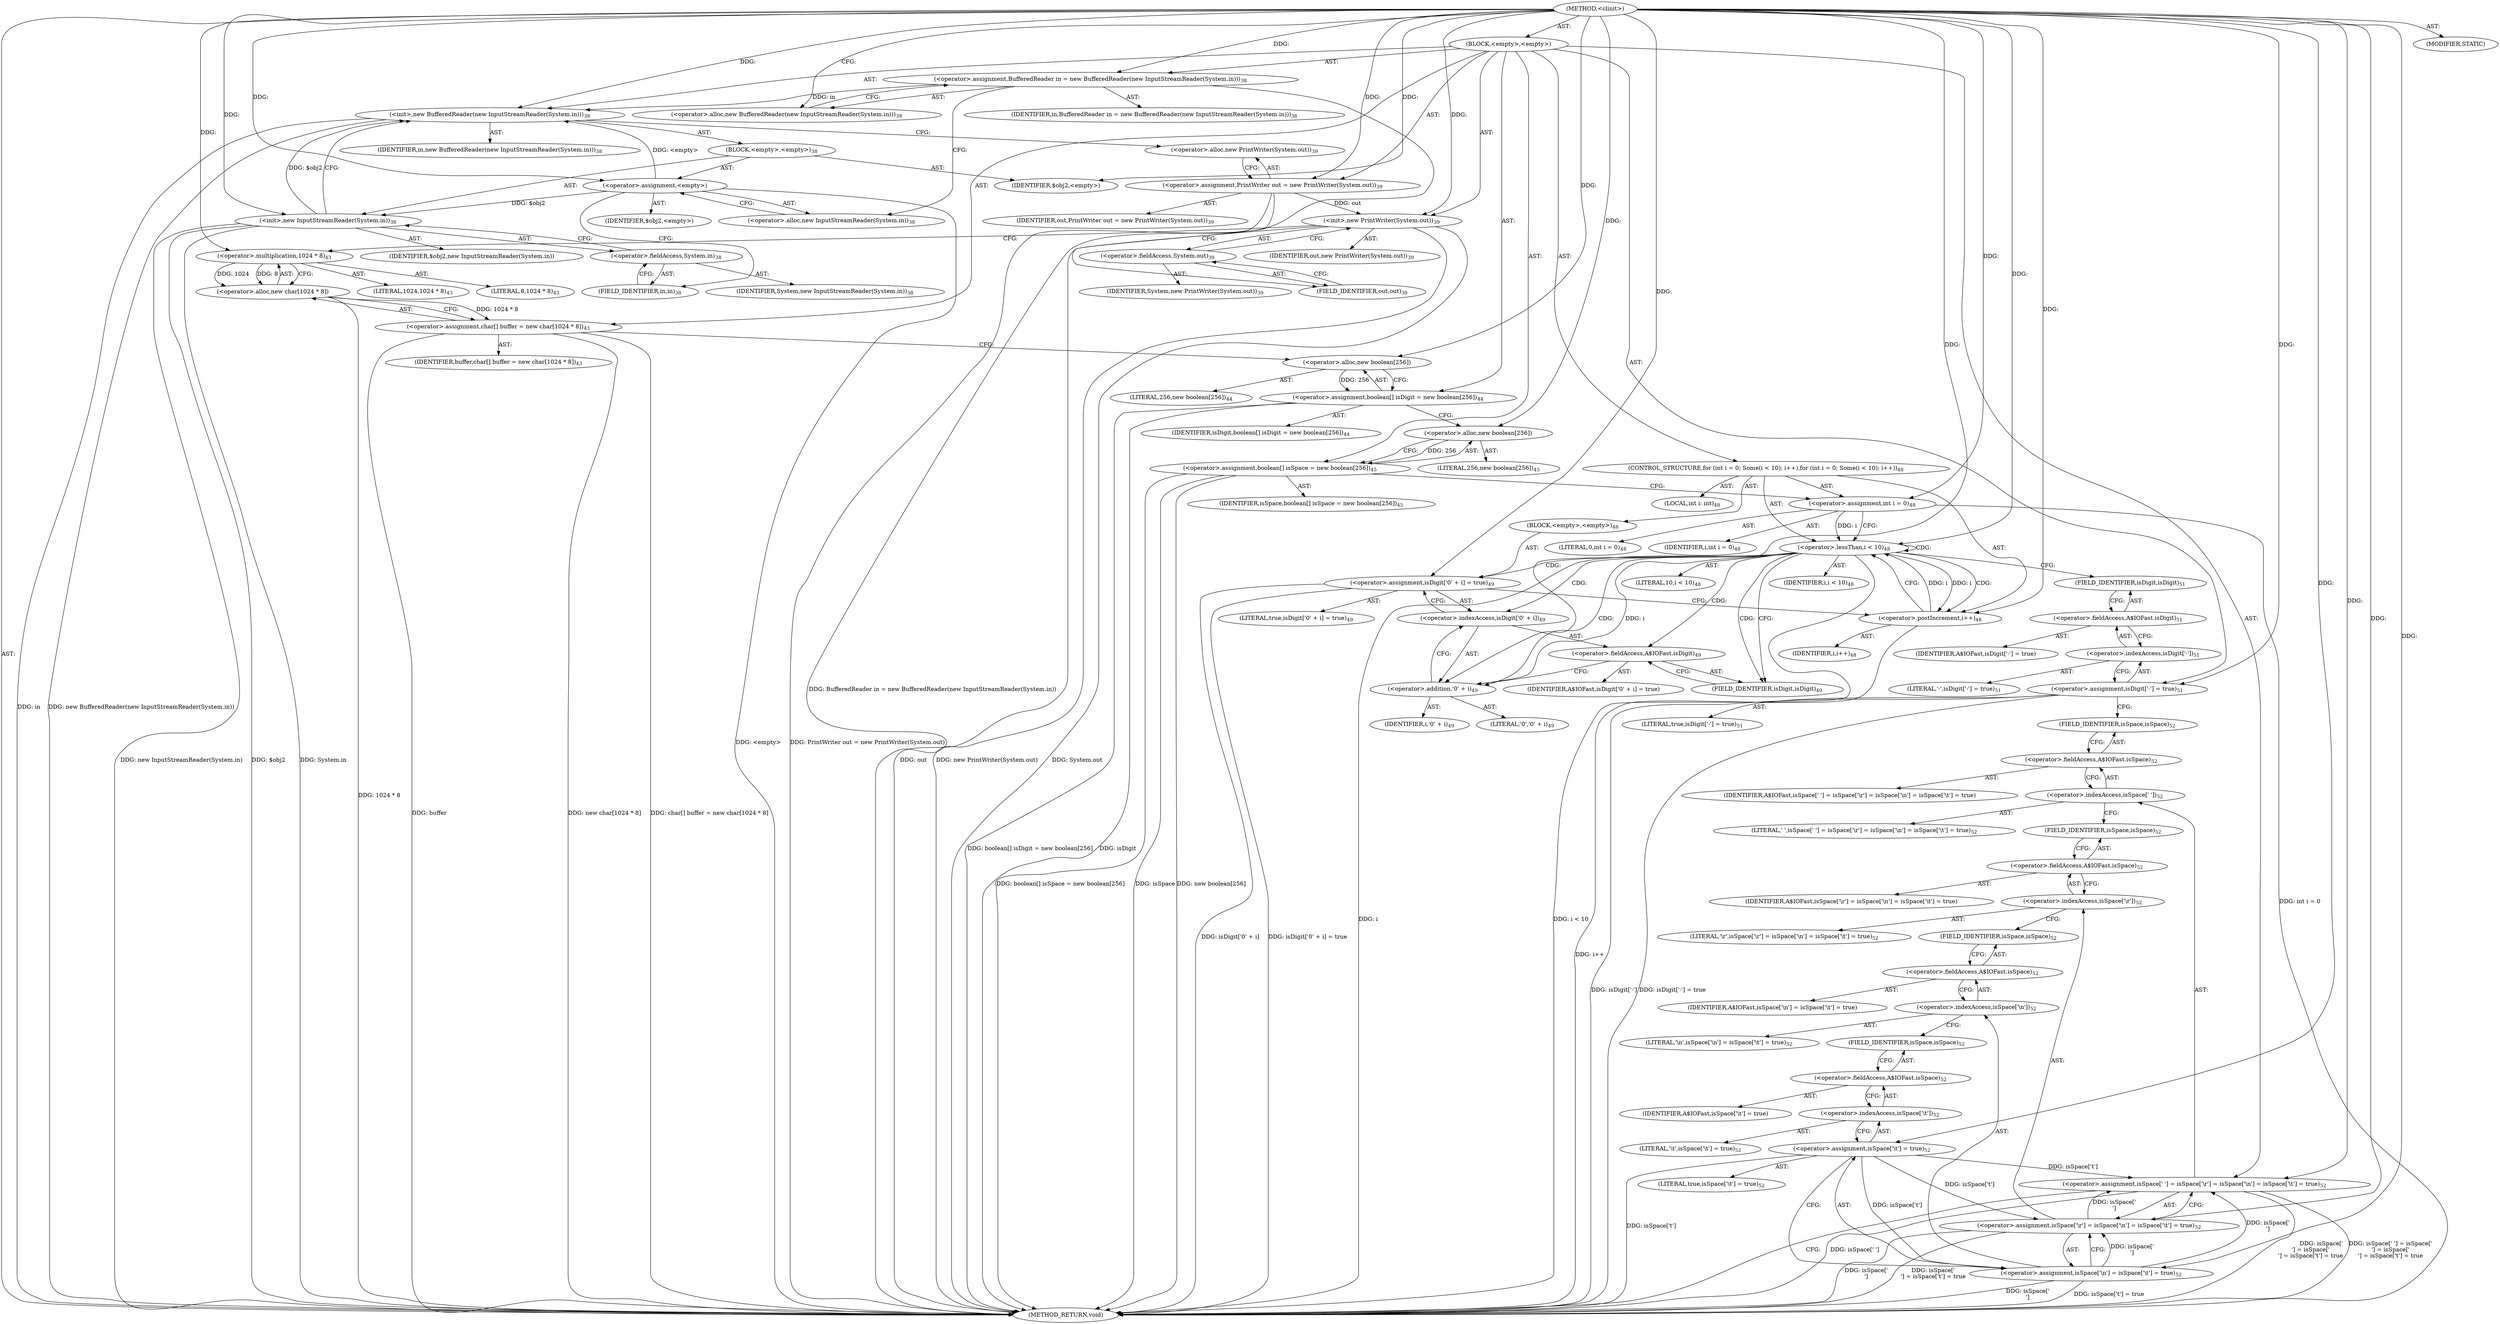 digraph "&lt;clinit&gt;" {  
"347" [label = <(METHOD,&lt;clinit&gt;)> ]
"348" [label = <(BLOCK,&lt;empty&gt;,&lt;empty&gt;)> ]
"349" [label = <(&lt;operator&gt;.assignment,BufferedReader in = new BufferedReader(new InputStreamReader(System.in)))<SUB>38</SUB>> ]
"350" [label = <(IDENTIFIER,in,BufferedReader in = new BufferedReader(new InputStreamReader(System.in)))<SUB>38</SUB>> ]
"351" [label = <(&lt;operator&gt;.alloc,new BufferedReader(new InputStreamReader(System.in)))<SUB>38</SUB>> ]
"352" [label = <(&lt;init&gt;,new BufferedReader(new InputStreamReader(System.in)))<SUB>38</SUB>> ]
"5" [label = <(IDENTIFIER,in,new BufferedReader(new InputStreamReader(System.in)))<SUB>38</SUB>> ]
"353" [label = <(BLOCK,&lt;empty&gt;,&lt;empty&gt;)<SUB>38</SUB>> ]
"354" [label = <(&lt;operator&gt;.assignment,&lt;empty&gt;)> ]
"355" [label = <(IDENTIFIER,$obj2,&lt;empty&gt;)> ]
"356" [label = <(&lt;operator&gt;.alloc,new InputStreamReader(System.in))<SUB>38</SUB>> ]
"357" [label = <(&lt;init&gt;,new InputStreamReader(System.in))<SUB>38</SUB>> ]
"358" [label = <(IDENTIFIER,$obj2,new InputStreamReader(System.in))> ]
"359" [label = <(&lt;operator&gt;.fieldAccess,System.in)<SUB>38</SUB>> ]
"360" [label = <(IDENTIFIER,System,new InputStreamReader(System.in))<SUB>38</SUB>> ]
"361" [label = <(FIELD_IDENTIFIER,in,in)<SUB>38</SUB>> ]
"362" [label = <(IDENTIFIER,$obj2,&lt;empty&gt;)> ]
"363" [label = <(&lt;operator&gt;.assignment,PrintWriter out = new PrintWriter(System.out))<SUB>39</SUB>> ]
"364" [label = <(IDENTIFIER,out,PrintWriter out = new PrintWriter(System.out))<SUB>39</SUB>> ]
"365" [label = <(&lt;operator&gt;.alloc,new PrintWriter(System.out))<SUB>39</SUB>> ]
"366" [label = <(&lt;init&gt;,new PrintWriter(System.out))<SUB>39</SUB>> ]
"7" [label = <(IDENTIFIER,out,new PrintWriter(System.out))<SUB>39</SUB>> ]
"367" [label = <(&lt;operator&gt;.fieldAccess,System.out)<SUB>39</SUB>> ]
"368" [label = <(IDENTIFIER,System,new PrintWriter(System.out))<SUB>39</SUB>> ]
"369" [label = <(FIELD_IDENTIFIER,out,out)<SUB>39</SUB>> ]
"370" [label = <(&lt;operator&gt;.assignment,char[] buffer = new char[1024 * 8])<SUB>43</SUB>> ]
"371" [label = <(IDENTIFIER,buffer,char[] buffer = new char[1024 * 8])<SUB>43</SUB>> ]
"372" [label = <(&lt;operator&gt;.alloc,new char[1024 * 8])> ]
"373" [label = <(&lt;operator&gt;.multiplication,1024 * 8)<SUB>43</SUB>> ]
"374" [label = <(LITERAL,1024,1024 * 8)<SUB>43</SUB>> ]
"375" [label = <(LITERAL,8,1024 * 8)<SUB>43</SUB>> ]
"376" [label = <(&lt;operator&gt;.assignment,boolean[] isDigit = new boolean[256])<SUB>44</SUB>> ]
"377" [label = <(IDENTIFIER,isDigit,boolean[] isDigit = new boolean[256])<SUB>44</SUB>> ]
"378" [label = <(&lt;operator&gt;.alloc,new boolean[256])> ]
"379" [label = <(LITERAL,256,new boolean[256])<SUB>44</SUB>> ]
"380" [label = <(&lt;operator&gt;.assignment,boolean[] isSpace = new boolean[256])<SUB>45</SUB>> ]
"381" [label = <(IDENTIFIER,isSpace,boolean[] isSpace = new boolean[256])<SUB>45</SUB>> ]
"382" [label = <(&lt;operator&gt;.alloc,new boolean[256])> ]
"383" [label = <(LITERAL,256,new boolean[256])<SUB>45</SUB>> ]
"384" [label = <(CONTROL_STRUCTURE,for (int i = 0; Some(i &lt; 10); i++),for (int i = 0; Some(i &lt; 10); i++))<SUB>48</SUB>> ]
"385" [label = <(LOCAL,int i: int)<SUB>48</SUB>> ]
"386" [label = <(&lt;operator&gt;.assignment,int i = 0)<SUB>48</SUB>> ]
"387" [label = <(IDENTIFIER,i,int i = 0)<SUB>48</SUB>> ]
"388" [label = <(LITERAL,0,int i = 0)<SUB>48</SUB>> ]
"389" [label = <(&lt;operator&gt;.lessThan,i &lt; 10)<SUB>48</SUB>> ]
"390" [label = <(IDENTIFIER,i,i &lt; 10)<SUB>48</SUB>> ]
"391" [label = <(LITERAL,10,i &lt; 10)<SUB>48</SUB>> ]
"392" [label = <(&lt;operator&gt;.postIncrement,i++)<SUB>48</SUB>> ]
"393" [label = <(IDENTIFIER,i,i++)<SUB>48</SUB>> ]
"394" [label = <(BLOCK,&lt;empty&gt;,&lt;empty&gt;)<SUB>48</SUB>> ]
"395" [label = <(&lt;operator&gt;.assignment,isDigit['0' + i] = true)<SUB>49</SUB>> ]
"396" [label = <(&lt;operator&gt;.indexAccess,isDigit['0' + i])<SUB>49</SUB>> ]
"397" [label = <(&lt;operator&gt;.fieldAccess,A$IOFast.isDigit)<SUB>49</SUB>> ]
"398" [label = <(IDENTIFIER,A$IOFast,isDigit['0' + i] = true)> ]
"399" [label = <(FIELD_IDENTIFIER,isDigit,isDigit)<SUB>49</SUB>> ]
"400" [label = <(&lt;operator&gt;.addition,'0' + i)<SUB>49</SUB>> ]
"401" [label = <(LITERAL,'0','0' + i)<SUB>49</SUB>> ]
"402" [label = <(IDENTIFIER,i,'0' + i)<SUB>49</SUB>> ]
"403" [label = <(LITERAL,true,isDigit['0' + i] = true)<SUB>49</SUB>> ]
"404" [label = <(&lt;operator&gt;.assignment,isDigit['-'] = true)<SUB>51</SUB>> ]
"405" [label = <(&lt;operator&gt;.indexAccess,isDigit['-'])<SUB>51</SUB>> ]
"406" [label = <(&lt;operator&gt;.fieldAccess,A$IOFast.isDigit)<SUB>51</SUB>> ]
"407" [label = <(IDENTIFIER,A$IOFast,isDigit['-'] = true)> ]
"408" [label = <(FIELD_IDENTIFIER,isDigit,isDigit)<SUB>51</SUB>> ]
"409" [label = <(LITERAL,'-',isDigit['-'] = true)<SUB>51</SUB>> ]
"410" [label = <(LITERAL,true,isDigit['-'] = true)<SUB>51</SUB>> ]
"411" [label = <(&lt;operator&gt;.assignment,isSpace[' '] = isSpace['\r'] = isSpace['\n'] = isSpace['\t'] = true)<SUB>52</SUB>> ]
"412" [label = <(&lt;operator&gt;.indexAccess,isSpace[' '])<SUB>52</SUB>> ]
"413" [label = <(&lt;operator&gt;.fieldAccess,A$IOFast.isSpace)<SUB>52</SUB>> ]
"414" [label = <(IDENTIFIER,A$IOFast,isSpace[' '] = isSpace['\r'] = isSpace['\n'] = isSpace['\t'] = true)> ]
"415" [label = <(FIELD_IDENTIFIER,isSpace,isSpace)<SUB>52</SUB>> ]
"416" [label = <(LITERAL,' ',isSpace[' '] = isSpace['\r'] = isSpace['\n'] = isSpace['\t'] = true)<SUB>52</SUB>> ]
"417" [label = <(&lt;operator&gt;.assignment,isSpace['\r'] = isSpace['\n'] = isSpace['\t'] = true)<SUB>52</SUB>> ]
"418" [label = <(&lt;operator&gt;.indexAccess,isSpace['\r'])<SUB>52</SUB>> ]
"419" [label = <(&lt;operator&gt;.fieldAccess,A$IOFast.isSpace)<SUB>52</SUB>> ]
"420" [label = <(IDENTIFIER,A$IOFast,isSpace['\r'] = isSpace['\n'] = isSpace['\t'] = true)> ]
"421" [label = <(FIELD_IDENTIFIER,isSpace,isSpace)<SUB>52</SUB>> ]
"422" [label = <(LITERAL,'\r',isSpace['\r'] = isSpace['\n'] = isSpace['\t'] = true)<SUB>52</SUB>> ]
"423" [label = <(&lt;operator&gt;.assignment,isSpace['\n'] = isSpace['\t'] = true)<SUB>52</SUB>> ]
"424" [label = <(&lt;operator&gt;.indexAccess,isSpace['\n'])<SUB>52</SUB>> ]
"425" [label = <(&lt;operator&gt;.fieldAccess,A$IOFast.isSpace)<SUB>52</SUB>> ]
"426" [label = <(IDENTIFIER,A$IOFast,isSpace['\n'] = isSpace['\t'] = true)> ]
"427" [label = <(FIELD_IDENTIFIER,isSpace,isSpace)<SUB>52</SUB>> ]
"428" [label = <(LITERAL,'\n',isSpace['\n'] = isSpace['\t'] = true)<SUB>52</SUB>> ]
"429" [label = <(&lt;operator&gt;.assignment,isSpace['\t'] = true)<SUB>52</SUB>> ]
"430" [label = <(&lt;operator&gt;.indexAccess,isSpace['\t'])<SUB>52</SUB>> ]
"431" [label = <(&lt;operator&gt;.fieldAccess,A$IOFast.isSpace)<SUB>52</SUB>> ]
"432" [label = <(IDENTIFIER,A$IOFast,isSpace['\t'] = true)> ]
"433" [label = <(FIELD_IDENTIFIER,isSpace,isSpace)<SUB>52</SUB>> ]
"434" [label = <(LITERAL,'\t',isSpace['\t'] = true)<SUB>52</SUB>> ]
"435" [label = <(LITERAL,true,isSpace['\t'] = true)<SUB>52</SUB>> ]
"436" [label = <(MODIFIER,STATIC)> ]
"437" [label = <(METHOD_RETURN,void)> ]
  "347" -> "348"  [ label = "AST: "] 
  "347" -> "436"  [ label = "AST: "] 
  "347" -> "437"  [ label = "AST: "] 
  "348" -> "349"  [ label = "AST: "] 
  "348" -> "352"  [ label = "AST: "] 
  "348" -> "363"  [ label = "AST: "] 
  "348" -> "366"  [ label = "AST: "] 
  "348" -> "370"  [ label = "AST: "] 
  "348" -> "376"  [ label = "AST: "] 
  "348" -> "380"  [ label = "AST: "] 
  "348" -> "384"  [ label = "AST: "] 
  "348" -> "404"  [ label = "AST: "] 
  "348" -> "411"  [ label = "AST: "] 
  "349" -> "350"  [ label = "AST: "] 
  "349" -> "351"  [ label = "AST: "] 
  "352" -> "5"  [ label = "AST: "] 
  "352" -> "353"  [ label = "AST: "] 
  "353" -> "354"  [ label = "AST: "] 
  "353" -> "357"  [ label = "AST: "] 
  "353" -> "362"  [ label = "AST: "] 
  "354" -> "355"  [ label = "AST: "] 
  "354" -> "356"  [ label = "AST: "] 
  "357" -> "358"  [ label = "AST: "] 
  "357" -> "359"  [ label = "AST: "] 
  "359" -> "360"  [ label = "AST: "] 
  "359" -> "361"  [ label = "AST: "] 
  "363" -> "364"  [ label = "AST: "] 
  "363" -> "365"  [ label = "AST: "] 
  "366" -> "7"  [ label = "AST: "] 
  "366" -> "367"  [ label = "AST: "] 
  "367" -> "368"  [ label = "AST: "] 
  "367" -> "369"  [ label = "AST: "] 
  "370" -> "371"  [ label = "AST: "] 
  "370" -> "372"  [ label = "AST: "] 
  "372" -> "373"  [ label = "AST: "] 
  "373" -> "374"  [ label = "AST: "] 
  "373" -> "375"  [ label = "AST: "] 
  "376" -> "377"  [ label = "AST: "] 
  "376" -> "378"  [ label = "AST: "] 
  "378" -> "379"  [ label = "AST: "] 
  "380" -> "381"  [ label = "AST: "] 
  "380" -> "382"  [ label = "AST: "] 
  "382" -> "383"  [ label = "AST: "] 
  "384" -> "385"  [ label = "AST: "] 
  "384" -> "386"  [ label = "AST: "] 
  "384" -> "389"  [ label = "AST: "] 
  "384" -> "392"  [ label = "AST: "] 
  "384" -> "394"  [ label = "AST: "] 
  "386" -> "387"  [ label = "AST: "] 
  "386" -> "388"  [ label = "AST: "] 
  "389" -> "390"  [ label = "AST: "] 
  "389" -> "391"  [ label = "AST: "] 
  "392" -> "393"  [ label = "AST: "] 
  "394" -> "395"  [ label = "AST: "] 
  "395" -> "396"  [ label = "AST: "] 
  "395" -> "403"  [ label = "AST: "] 
  "396" -> "397"  [ label = "AST: "] 
  "396" -> "400"  [ label = "AST: "] 
  "397" -> "398"  [ label = "AST: "] 
  "397" -> "399"  [ label = "AST: "] 
  "400" -> "401"  [ label = "AST: "] 
  "400" -> "402"  [ label = "AST: "] 
  "404" -> "405"  [ label = "AST: "] 
  "404" -> "410"  [ label = "AST: "] 
  "405" -> "406"  [ label = "AST: "] 
  "405" -> "409"  [ label = "AST: "] 
  "406" -> "407"  [ label = "AST: "] 
  "406" -> "408"  [ label = "AST: "] 
  "411" -> "412"  [ label = "AST: "] 
  "411" -> "417"  [ label = "AST: "] 
  "412" -> "413"  [ label = "AST: "] 
  "412" -> "416"  [ label = "AST: "] 
  "413" -> "414"  [ label = "AST: "] 
  "413" -> "415"  [ label = "AST: "] 
  "417" -> "418"  [ label = "AST: "] 
  "417" -> "423"  [ label = "AST: "] 
  "418" -> "419"  [ label = "AST: "] 
  "418" -> "422"  [ label = "AST: "] 
  "419" -> "420"  [ label = "AST: "] 
  "419" -> "421"  [ label = "AST: "] 
  "423" -> "424"  [ label = "AST: "] 
  "423" -> "429"  [ label = "AST: "] 
  "424" -> "425"  [ label = "AST: "] 
  "424" -> "428"  [ label = "AST: "] 
  "425" -> "426"  [ label = "AST: "] 
  "425" -> "427"  [ label = "AST: "] 
  "429" -> "430"  [ label = "AST: "] 
  "429" -> "435"  [ label = "AST: "] 
  "430" -> "431"  [ label = "AST: "] 
  "430" -> "434"  [ label = "AST: "] 
  "431" -> "432"  [ label = "AST: "] 
  "431" -> "433"  [ label = "AST: "] 
  "349" -> "356"  [ label = "CFG: "] 
  "352" -> "365"  [ label = "CFG: "] 
  "363" -> "369"  [ label = "CFG: "] 
  "366" -> "373"  [ label = "CFG: "] 
  "370" -> "378"  [ label = "CFG: "] 
  "376" -> "382"  [ label = "CFG: "] 
  "380" -> "386"  [ label = "CFG: "] 
  "404" -> "415"  [ label = "CFG: "] 
  "411" -> "437"  [ label = "CFG: "] 
  "351" -> "349"  [ label = "CFG: "] 
  "365" -> "363"  [ label = "CFG: "] 
  "367" -> "366"  [ label = "CFG: "] 
  "372" -> "370"  [ label = "CFG: "] 
  "378" -> "376"  [ label = "CFG: "] 
  "382" -> "380"  [ label = "CFG: "] 
  "386" -> "389"  [ label = "CFG: "] 
  "389" -> "399"  [ label = "CFG: "] 
  "389" -> "408"  [ label = "CFG: "] 
  "392" -> "389"  [ label = "CFG: "] 
  "405" -> "404"  [ label = "CFG: "] 
  "412" -> "421"  [ label = "CFG: "] 
  "417" -> "411"  [ label = "CFG: "] 
  "354" -> "361"  [ label = "CFG: "] 
  "357" -> "352"  [ label = "CFG: "] 
  "369" -> "367"  [ label = "CFG: "] 
  "373" -> "372"  [ label = "CFG: "] 
  "395" -> "392"  [ label = "CFG: "] 
  "406" -> "405"  [ label = "CFG: "] 
  "413" -> "412"  [ label = "CFG: "] 
  "418" -> "427"  [ label = "CFG: "] 
  "423" -> "417"  [ label = "CFG: "] 
  "356" -> "354"  [ label = "CFG: "] 
  "359" -> "357"  [ label = "CFG: "] 
  "396" -> "395"  [ label = "CFG: "] 
  "408" -> "406"  [ label = "CFG: "] 
  "415" -> "413"  [ label = "CFG: "] 
  "419" -> "418"  [ label = "CFG: "] 
  "424" -> "433"  [ label = "CFG: "] 
  "429" -> "423"  [ label = "CFG: "] 
  "361" -> "359"  [ label = "CFG: "] 
  "397" -> "400"  [ label = "CFG: "] 
  "400" -> "396"  [ label = "CFG: "] 
  "421" -> "419"  [ label = "CFG: "] 
  "425" -> "424"  [ label = "CFG: "] 
  "430" -> "429"  [ label = "CFG: "] 
  "399" -> "397"  [ label = "CFG: "] 
  "427" -> "425"  [ label = "CFG: "] 
  "431" -> "430"  [ label = "CFG: "] 
  "433" -> "431"  [ label = "CFG: "] 
  "347" -> "351"  [ label = "CFG: "] 
  "349" -> "437"  [ label = "DDG: BufferedReader in = new BufferedReader(new InputStreamReader(System.in))"] 
  "352" -> "437"  [ label = "DDG: in"] 
  "354" -> "437"  [ label = "DDG: &lt;empty&gt;"] 
  "357" -> "437"  [ label = "DDG: $obj2"] 
  "357" -> "437"  [ label = "DDG: System.in"] 
  "357" -> "437"  [ label = "DDG: new InputStreamReader(System.in)"] 
  "352" -> "437"  [ label = "DDG: new BufferedReader(new InputStreamReader(System.in))"] 
  "363" -> "437"  [ label = "DDG: PrintWriter out = new PrintWriter(System.out)"] 
  "366" -> "437"  [ label = "DDG: out"] 
  "366" -> "437"  [ label = "DDG: System.out"] 
  "366" -> "437"  [ label = "DDG: new PrintWriter(System.out)"] 
  "372" -> "437"  [ label = "DDG: 1024 * 8"] 
  "370" -> "437"  [ label = "DDG: new char[1024 * 8]"] 
  "370" -> "437"  [ label = "DDG: char[] buffer = new char[1024 * 8]"] 
  "376" -> "437"  [ label = "DDG: boolean[] isDigit = new boolean[256]"] 
  "380" -> "437"  [ label = "DDG: new boolean[256]"] 
  "380" -> "437"  [ label = "DDG: boolean[] isSpace = new boolean[256]"] 
  "386" -> "437"  [ label = "DDG: int i = 0"] 
  "389" -> "437"  [ label = "DDG: i"] 
  "389" -> "437"  [ label = "DDG: i &lt; 10"] 
  "404" -> "437"  [ label = "DDG: isDigit['-']"] 
  "404" -> "437"  [ label = "DDG: isDigit['-'] = true"] 
  "411" -> "437"  [ label = "DDG: isSpace[' ']"] 
  "417" -> "437"  [ label = "DDG: isSpace['\r']"] 
  "423" -> "437"  [ label = "DDG: isSpace['\n']"] 
  "429" -> "437"  [ label = "DDG: isSpace['\t']"] 
  "423" -> "437"  [ label = "DDG: isSpace['\t'] = true"] 
  "417" -> "437"  [ label = "DDG: isSpace['\n'] = isSpace['\t'] = true"] 
  "411" -> "437"  [ label = "DDG: isSpace['\r'] = isSpace['\n'] = isSpace['\t'] = true"] 
  "411" -> "437"  [ label = "DDG: isSpace[' '] = isSpace['\r'] = isSpace['\n'] = isSpace['\t'] = true"] 
  "395" -> "437"  [ label = "DDG: isDigit['0' + i]"] 
  "395" -> "437"  [ label = "DDG: isDigit['0' + i] = true"] 
  "392" -> "437"  [ label = "DDG: i++"] 
  "380" -> "437"  [ label = "DDG: isSpace"] 
  "370" -> "437"  [ label = "DDG: buffer"] 
  "376" -> "437"  [ label = "DDG: isDigit"] 
  "347" -> "349"  [ label = "DDG: "] 
  "347" -> "363"  [ label = "DDG: "] 
  "372" -> "370"  [ label = "DDG: 1024 * 8"] 
  "378" -> "376"  [ label = "DDG: 256"] 
  "382" -> "380"  [ label = "DDG: 256"] 
  "347" -> "404"  [ label = "DDG: "] 
  "417" -> "411"  [ label = "DDG: isSpace['\r']"] 
  "423" -> "411"  [ label = "DDG: isSpace['\n']"] 
  "429" -> "411"  [ label = "DDG: isSpace['\t']"] 
  "347" -> "411"  [ label = "DDG: "] 
  "349" -> "352"  [ label = "DDG: in"] 
  "347" -> "352"  [ label = "DDG: "] 
  "354" -> "352"  [ label = "DDG: &lt;empty&gt;"] 
  "357" -> "352"  [ label = "DDG: $obj2"] 
  "363" -> "366"  [ label = "DDG: out"] 
  "347" -> "366"  [ label = "DDG: "] 
  "347" -> "386"  [ label = "DDG: "] 
  "347" -> "354"  [ label = "DDG: "] 
  "347" -> "362"  [ label = "DDG: "] 
  "373" -> "372"  [ label = "DDG: 1024"] 
  "373" -> "372"  [ label = "DDG: 8"] 
  "347" -> "378"  [ label = "DDG: "] 
  "347" -> "382"  [ label = "DDG: "] 
  "386" -> "389"  [ label = "DDG: i"] 
  "392" -> "389"  [ label = "DDG: i"] 
  "347" -> "389"  [ label = "DDG: "] 
  "347" -> "392"  [ label = "DDG: "] 
  "389" -> "392"  [ label = "DDG: i"] 
  "347" -> "395"  [ label = "DDG: "] 
  "423" -> "417"  [ label = "DDG: isSpace['\n']"] 
  "429" -> "417"  [ label = "DDG: isSpace['\t']"] 
  "347" -> "417"  [ label = "DDG: "] 
  "354" -> "357"  [ label = "DDG: $obj2"] 
  "347" -> "357"  [ label = "DDG: "] 
  "347" -> "373"  [ label = "DDG: "] 
  "429" -> "423"  [ label = "DDG: isSpace['\t']"] 
  "347" -> "423"  [ label = "DDG: "] 
  "347" -> "429"  [ label = "DDG: "] 
  "347" -> "400"  [ label = "DDG: "] 
  "389" -> "400"  [ label = "DDG: i"] 
  "389" -> "389"  [ label = "CDG: "] 
  "389" -> "399"  [ label = "CDG: "] 
  "389" -> "395"  [ label = "CDG: "] 
  "389" -> "392"  [ label = "CDG: "] 
  "389" -> "397"  [ label = "CDG: "] 
  "389" -> "396"  [ label = "CDG: "] 
  "389" -> "400"  [ label = "CDG: "] 
}
